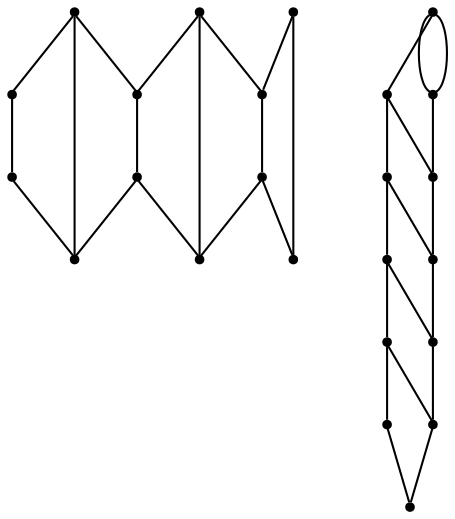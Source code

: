 graph {
  node [shape=point,comment="{\"directed\":false,\"doi\":\"10.1007/978-3-030-68766-3_38\",\"figure\":\"2\"}"]

  v0 [pos="997.637016066442,353.8581996962147"]
  v1 [pos="937.8379275617831,313.9940917936731"]
  v2 [pos="997.6370160664419,313.9940917936731"]
  v3 [pos="997.6370160664419,254.19452800120735"]
  v4 [pos="937.8379275617832,353.8581996962147"]
  v5 [pos="937.8379275617831,254.19452800120735"]
  v6 [pos="878.0409056806996,373.79038082276224"]
  v7 [pos="878.0409056806996,433.5877190478846"]
  v8 [pos="818.2428663849329,373.79038082276224"]
  v9 [pos="818.2428663849329,433.5877190478846"]
  v10 [pos="758.4447952949572,373.7903808227622"]
  v11 [pos="758.4447952949572,433.5877190478846"]
  v12 [pos="558.7233997163769,307.6328480377913"]
  v13 [pos="558.7233997163769,367.43110828367026"]
  v14 [pos="498.92636193818885,307.63284803779135"]
  v15 [pos="498.92636193818885,367.43110828367026"]
  v16 [pos="439.1272416393212,367.43110828367026"]
  v17 [pos="439.1272416393212,307.6328480377913"]
  v18 [pos="379.32812134045355,307.63284803779135"]
  v19 [pos="379.32812134045355,367.43110828367026"]
  v20 [pos="319.5342391374938,307.6328480377913"]
  v21 [pos="319.5342391374937,367.43110828367026"]
  v22 [pos="259.7330442664987,367.43110828367026"]
  v23 [pos="259.7330442664987,307.6328480377913"]

  v22 -- v23 [id="-2",pos="259.7330442664987,367.43110828367026 234.8207396142159,337.5319781607308 234.8207396142159,337.5319781607308 234.8207396142159,337.5319781607308 259.7330442664987,307.6328480377913 259.7330442664987,307.6328480377913 259.7330442664987,307.6328480377913"]
  v22 -- v23 [id="-4",pos="259.7330442664987,367.43110828367026 259.7330442664987,307.6328480377913 259.7330442664987,307.6328480377913 259.7330442664987,307.6328480377913"]
  v23 -- v21 [id="-5",pos="259.7330442664987,307.6328480377913 319.5342391374937,367.43110828367026 319.5342391374937,367.43110828367026 319.5342391374937,367.43110828367026"]
  v22 -- v20 [id="-6",pos="259.7330442664987,367.43110828367026 319.5342391374938,307.6328480377913 319.5342391374938,307.6328480377913 319.5342391374938,307.6328480377913"]
  v2 -- v1 [id="-9",pos="997.6370160664419,313.9940917936731 937.8379275617831,313.9940917936731 937.8379275617831,313.9940917936731 937.8379275617831,313.9940917936731"]
  v20 -- v21 [id="-11",pos="319.5342391374938,307.6328480377913 319.5342391374937,367.43110828367026 319.5342391374937,367.43110828367026 319.5342391374937,367.43110828367026"]
  v20 -- v19 [id="-12",pos="319.5342391374938,307.6328480377913 379.32812134045355,367.43110828367026 379.32812134045355,367.43110828367026 379.32812134045355,367.43110828367026"]
  v19 -- v18 [id="-16",pos="379.32812134045355,367.43110828367026 379.32812134045355,307.63284803779135 379.32812134045355,307.63284803779135 379.32812134045355,307.63284803779135"]
  v19 -- v17 [id="-18",pos="379.32812134045355,367.43110828367026 439.1272416393212,307.6328480377913 439.1272416393212,307.6328480377913 439.1272416393212,307.6328480377913"]
  v18 -- v16 [id="-19",pos="379.32812134045355,307.63284803779135 439.1272416393212,367.43110828367026 439.1272416393212,367.43110828367026 439.1272416393212,367.43110828367026"]
  v3 -- v1 [id="-20",pos="997.6370160664419,254.19452800120735 937.8379275617831,313.9940917936731 937.8379275617831,313.9940917936731 937.8379275617831,313.9940917936731"]
  v2 -- v4 [id="-22",pos="997.6370160664419,313.9940917936731 937.8379275617832,353.8581996962147 937.8379275617832,353.8581996962147 937.8379275617832,353.8581996962147"]
  v2 -- v5 [id="-23",pos="997.6370160664419,313.9940917936731 937.8379275617831,254.19452800120735 937.8379275617831,254.19452800120735 937.8379275617831,254.19452800120735"]
  v0 -- v6 [id="-24",pos="997.637016066442,353.8581996962147 878.0409056806996,373.79038082276224 878.0409056806996,373.79038082276224 878.0409056806996,373.79038082276224"]
  v0 -- v1 [id="-25",pos="997.637016066442,353.8581996962147 937.8379275617831,313.9940917936731 937.8379275617831,313.9940917936731 937.8379275617831,313.9940917936731"]
  v16 -- v14 [id="-26",pos="439.1272416393212,367.43110828367026 498.92636193818885,307.63284803779135 498.92636193818885,307.63284803779135 498.92636193818885,307.63284803779135"]
  v17 -- v15 [id="-27",pos="439.1272416393212,307.6328480377913 498.92636193818885,367.43110828367026 498.92636193818885,367.43110828367026 498.92636193818885,367.43110828367026"]
  v17 -- v16 [id="-29",pos="439.1272416393212,307.6328480377913 439.1272416393212,367.43110828367026 439.1272416393212,367.43110828367026 439.1272416393212,367.43110828367026"]
  v21 -- v18 [id="-31",pos="319.5342391374937,367.43110828367026 379.32812134045355,307.63284803779135 379.32812134045355,307.63284803779135 379.32812134045355,307.63284803779135"]
  v15 -- v14 [id="-34",pos="498.92636193818885,367.43110828367026 498.92636193818885,307.63284803779135 498.92636193818885,307.63284803779135 498.92636193818885,307.63284803779135"]
  v4 -- v0 [id="-35",pos="937.8379275617832,353.8581996962147 997.637016066442,353.8581996962147 997.637016066442,353.8581996962147 997.637016066442,353.8581996962147"]
  v15 -- v12 [id="-36",pos="498.92636193818885,367.43110828367026 558.7233997163769,307.6328480377913 558.7233997163769,307.6328480377913 558.7233997163769,307.6328480377913"]
  v14 -- v13 [id="-37",pos="498.92636193818885,307.63284803779135 558.7233997163769,367.43110828367026 558.7233997163769,367.43110828367026 558.7233997163769,367.43110828367026"]
  v12 -- v13 [id="-42",pos="558.7233997163769,307.6328480377913 558.7233997163769,367.43110828367026 558.7233997163769,367.43110828367026 558.7233997163769,367.43110828367026"]
  v5 -- v3 [id="-44",pos="937.8379275617831,254.19452800120735 997.6370160664419,254.19452800120735 997.6370160664419,254.19452800120735 997.6370160664419,254.19452800120735"]
  v11 -- v10 [id="-49",pos="758.4447952949572,433.5877190478846 758.4447952949572,373.7903808227622 758.4447952949572,373.7903808227622 758.4447952949572,373.7903808227622"]
  v11 -- v8 [id="-52",pos="758.4447952949572,433.5877190478846 818.2428663849329,373.79038082276224 818.2428663849329,373.79038082276224 818.2428663849329,373.79038082276224"]
  v9 -- v10 [id="-54",pos="818.2428663849329,433.5877190478846 758.4447952949572,373.7903808227622 758.4447952949572,373.7903808227622 758.4447952949572,373.7903808227622"]
  v9 -- v6 [id="-55",pos="818.2428663849329,433.5877190478846 878.0409056806996,373.79038082276224 878.0409056806996,373.79038082276224 878.0409056806996,373.79038082276224"]
  v8 -- v9 [id="-57",pos="818.2428663849329,373.79038082276224 818.2428663849329,433.5877190478846 818.2428663849329,433.5877190478846 818.2428663849329,433.5877190478846"]
  v7 -- v6 [id="-59",pos="878.0409056806996,433.5877190478846 878.0409056806996,373.79038082276224 878.0409056806996,373.79038082276224 878.0409056806996,373.79038082276224"]
  v7 -- v4 [id="-60",pos="878.0409056806996,433.5877190478846 937.8379275617832,353.8581996962147 937.8379275617832,353.8581996962147 937.8379275617832,353.8581996962147"]
  v7 -- v8 [id="-61",pos="878.0409056806996,433.5877190478846 818.2428663849329,373.79038082276224 818.2428663849329,373.79038082276224 818.2428663849329,373.79038082276224"]
}